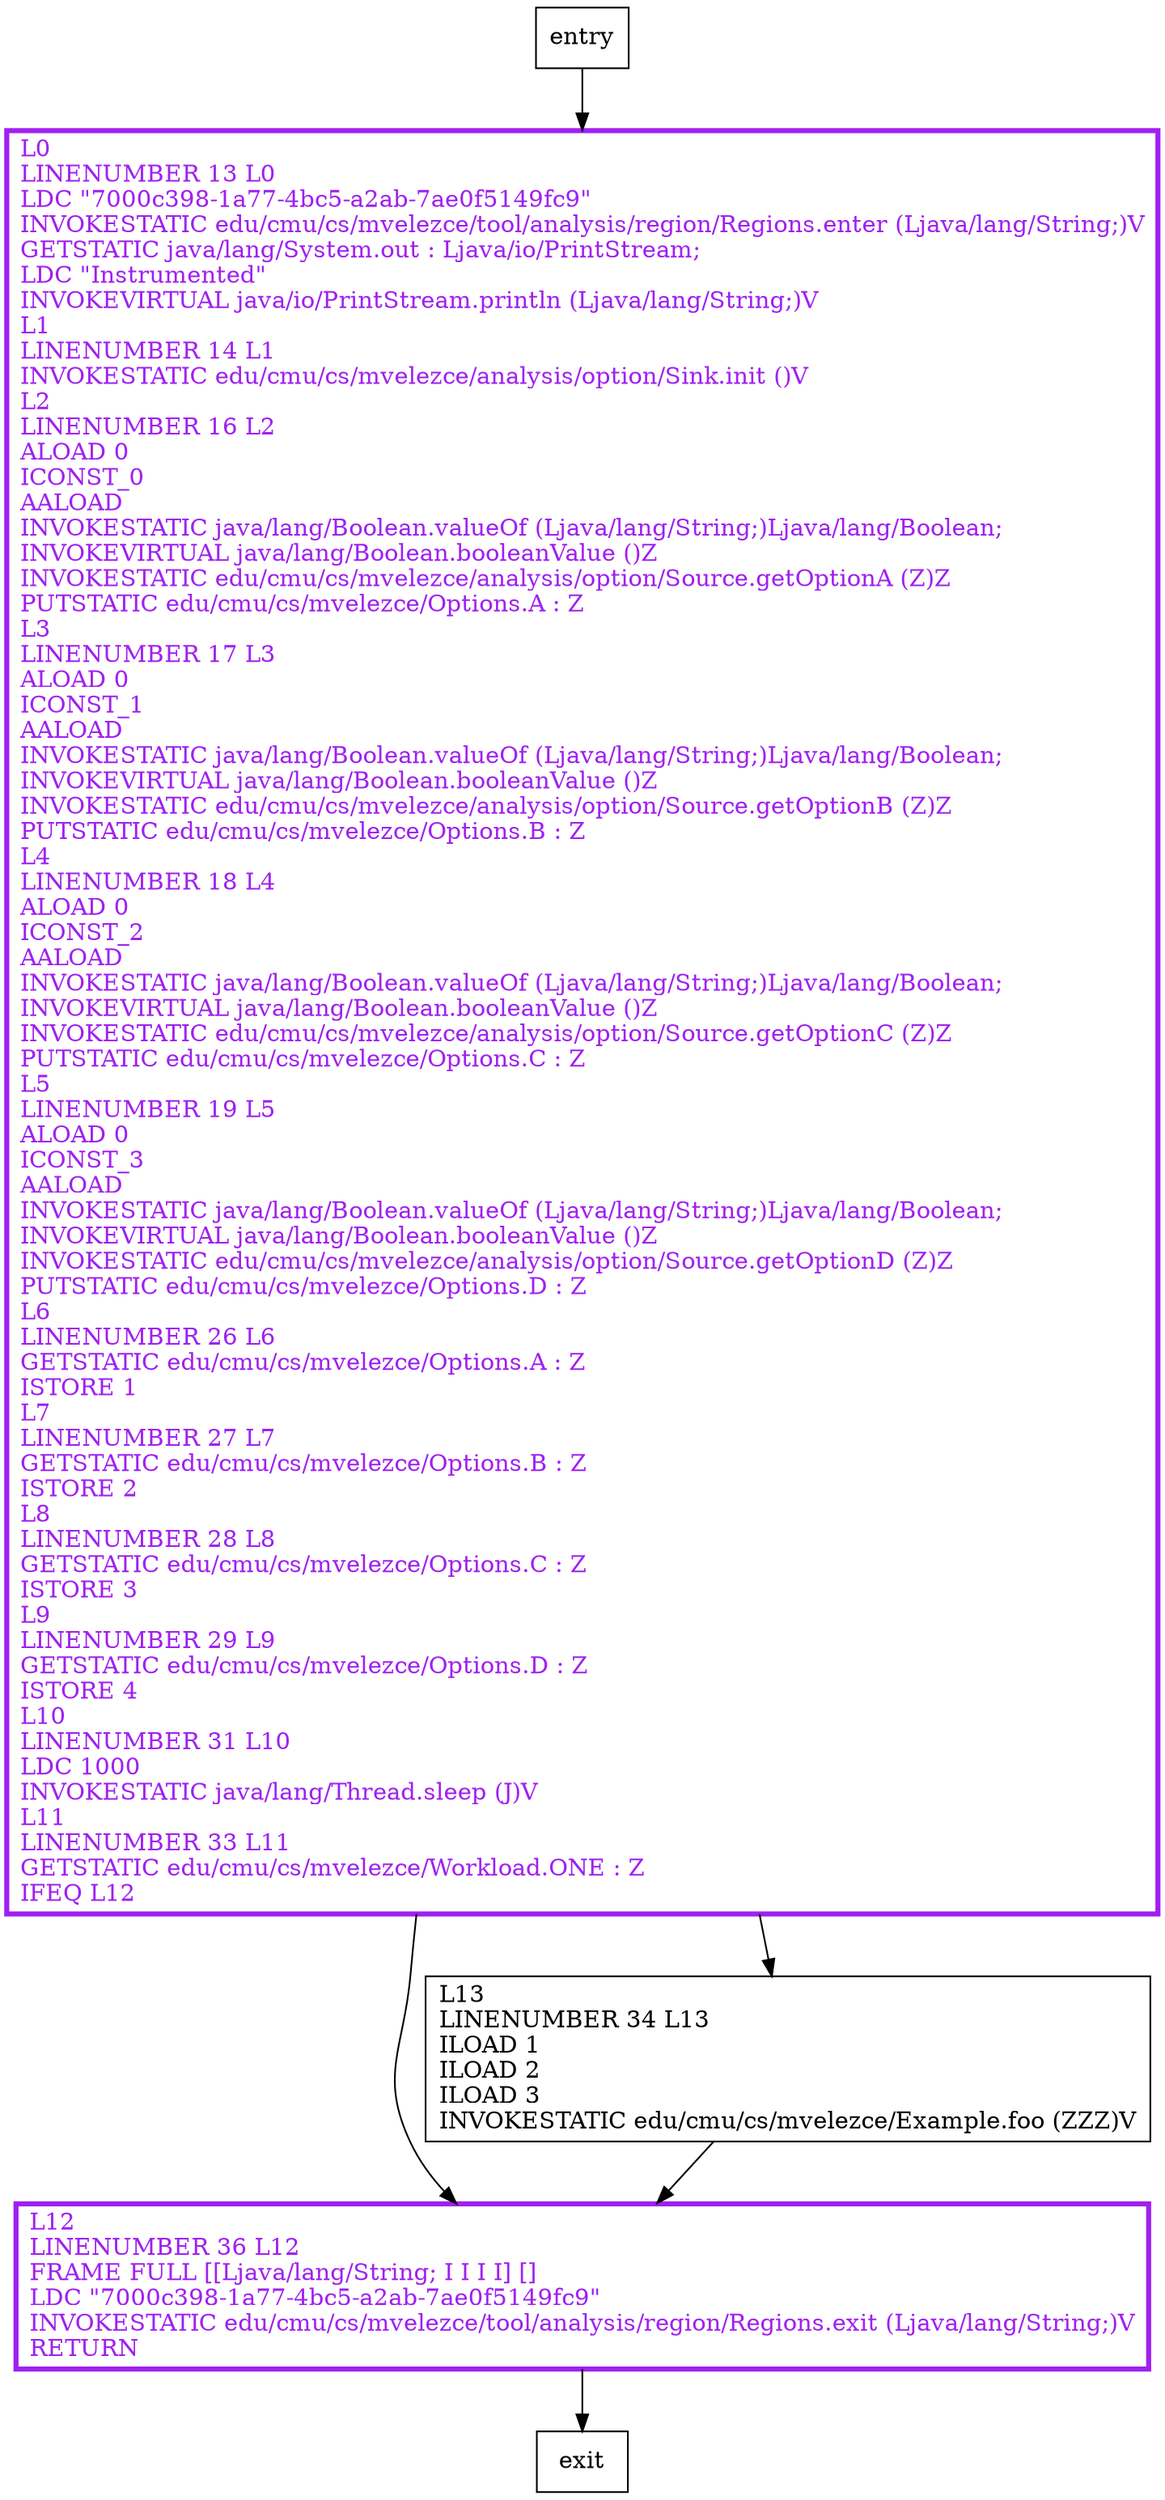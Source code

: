 digraph main {
node [shape=record];
266376067 [label="L0\lLINENUMBER 13 L0\lLDC \"7000c398-1a77-4bc5-a2ab-7ae0f5149fc9\"\lINVOKESTATIC edu/cmu/cs/mvelezce/tool/analysis/region/Regions.enter (Ljava/lang/String;)V\lGETSTATIC java/lang/System.out : Ljava/io/PrintStream;\lLDC \"Instrumented\"\lINVOKEVIRTUAL java/io/PrintStream.println (Ljava/lang/String;)V\lL1\lLINENUMBER 14 L1\lINVOKESTATIC edu/cmu/cs/mvelezce/analysis/option/Sink.init ()V\lL2\lLINENUMBER 16 L2\lALOAD 0\lICONST_0\lAALOAD\lINVOKESTATIC java/lang/Boolean.valueOf (Ljava/lang/String;)Ljava/lang/Boolean;\lINVOKEVIRTUAL java/lang/Boolean.booleanValue ()Z\lINVOKESTATIC edu/cmu/cs/mvelezce/analysis/option/Source.getOptionA (Z)Z\lPUTSTATIC edu/cmu/cs/mvelezce/Options.A : Z\lL3\lLINENUMBER 17 L3\lALOAD 0\lICONST_1\lAALOAD\lINVOKESTATIC java/lang/Boolean.valueOf (Ljava/lang/String;)Ljava/lang/Boolean;\lINVOKEVIRTUAL java/lang/Boolean.booleanValue ()Z\lINVOKESTATIC edu/cmu/cs/mvelezce/analysis/option/Source.getOptionB (Z)Z\lPUTSTATIC edu/cmu/cs/mvelezce/Options.B : Z\lL4\lLINENUMBER 18 L4\lALOAD 0\lICONST_2\lAALOAD\lINVOKESTATIC java/lang/Boolean.valueOf (Ljava/lang/String;)Ljava/lang/Boolean;\lINVOKEVIRTUAL java/lang/Boolean.booleanValue ()Z\lINVOKESTATIC edu/cmu/cs/mvelezce/analysis/option/Source.getOptionC (Z)Z\lPUTSTATIC edu/cmu/cs/mvelezce/Options.C : Z\lL5\lLINENUMBER 19 L5\lALOAD 0\lICONST_3\lAALOAD\lINVOKESTATIC java/lang/Boolean.valueOf (Ljava/lang/String;)Ljava/lang/Boolean;\lINVOKEVIRTUAL java/lang/Boolean.booleanValue ()Z\lINVOKESTATIC edu/cmu/cs/mvelezce/analysis/option/Source.getOptionD (Z)Z\lPUTSTATIC edu/cmu/cs/mvelezce/Options.D : Z\lL6\lLINENUMBER 26 L6\lGETSTATIC edu/cmu/cs/mvelezce/Options.A : Z\lISTORE 1\lL7\lLINENUMBER 27 L7\lGETSTATIC edu/cmu/cs/mvelezce/Options.B : Z\lISTORE 2\lL8\lLINENUMBER 28 L8\lGETSTATIC edu/cmu/cs/mvelezce/Options.C : Z\lISTORE 3\lL9\lLINENUMBER 29 L9\lGETSTATIC edu/cmu/cs/mvelezce/Options.D : Z\lISTORE 4\lL10\lLINENUMBER 31 L10\lLDC 1000\lINVOKESTATIC java/lang/Thread.sleep (J)V\lL11\lLINENUMBER 33 L11\lGETSTATIC edu/cmu/cs/mvelezce/Workload.ONE : Z\lIFEQ L12\l"];
685827172 [label="L12\lLINENUMBER 36 L12\lFRAME FULL [[Ljava/lang/String; I I I I] []\lLDC \"7000c398-1a77-4bc5-a2ab-7ae0f5149fc9\"\lINVOKESTATIC edu/cmu/cs/mvelezce/tool/analysis/region/Regions.exit (Ljava/lang/String;)V\lRETURN\l"];
496556704 [label="L13\lLINENUMBER 34 L13\lILOAD 1\lILOAD 2\lILOAD 3\lINVOKESTATIC edu/cmu/cs/mvelezce/Example.foo (ZZZ)V\l"];
entry;
exit;
entry -> 266376067;
266376067 -> 685827172;
266376067 -> 496556704;
685827172 -> exit;
496556704 -> 685827172;
266376067[fontcolor="purple", penwidth=3, color="purple"];
685827172[fontcolor="purple", penwidth=3, color="purple"];
}
